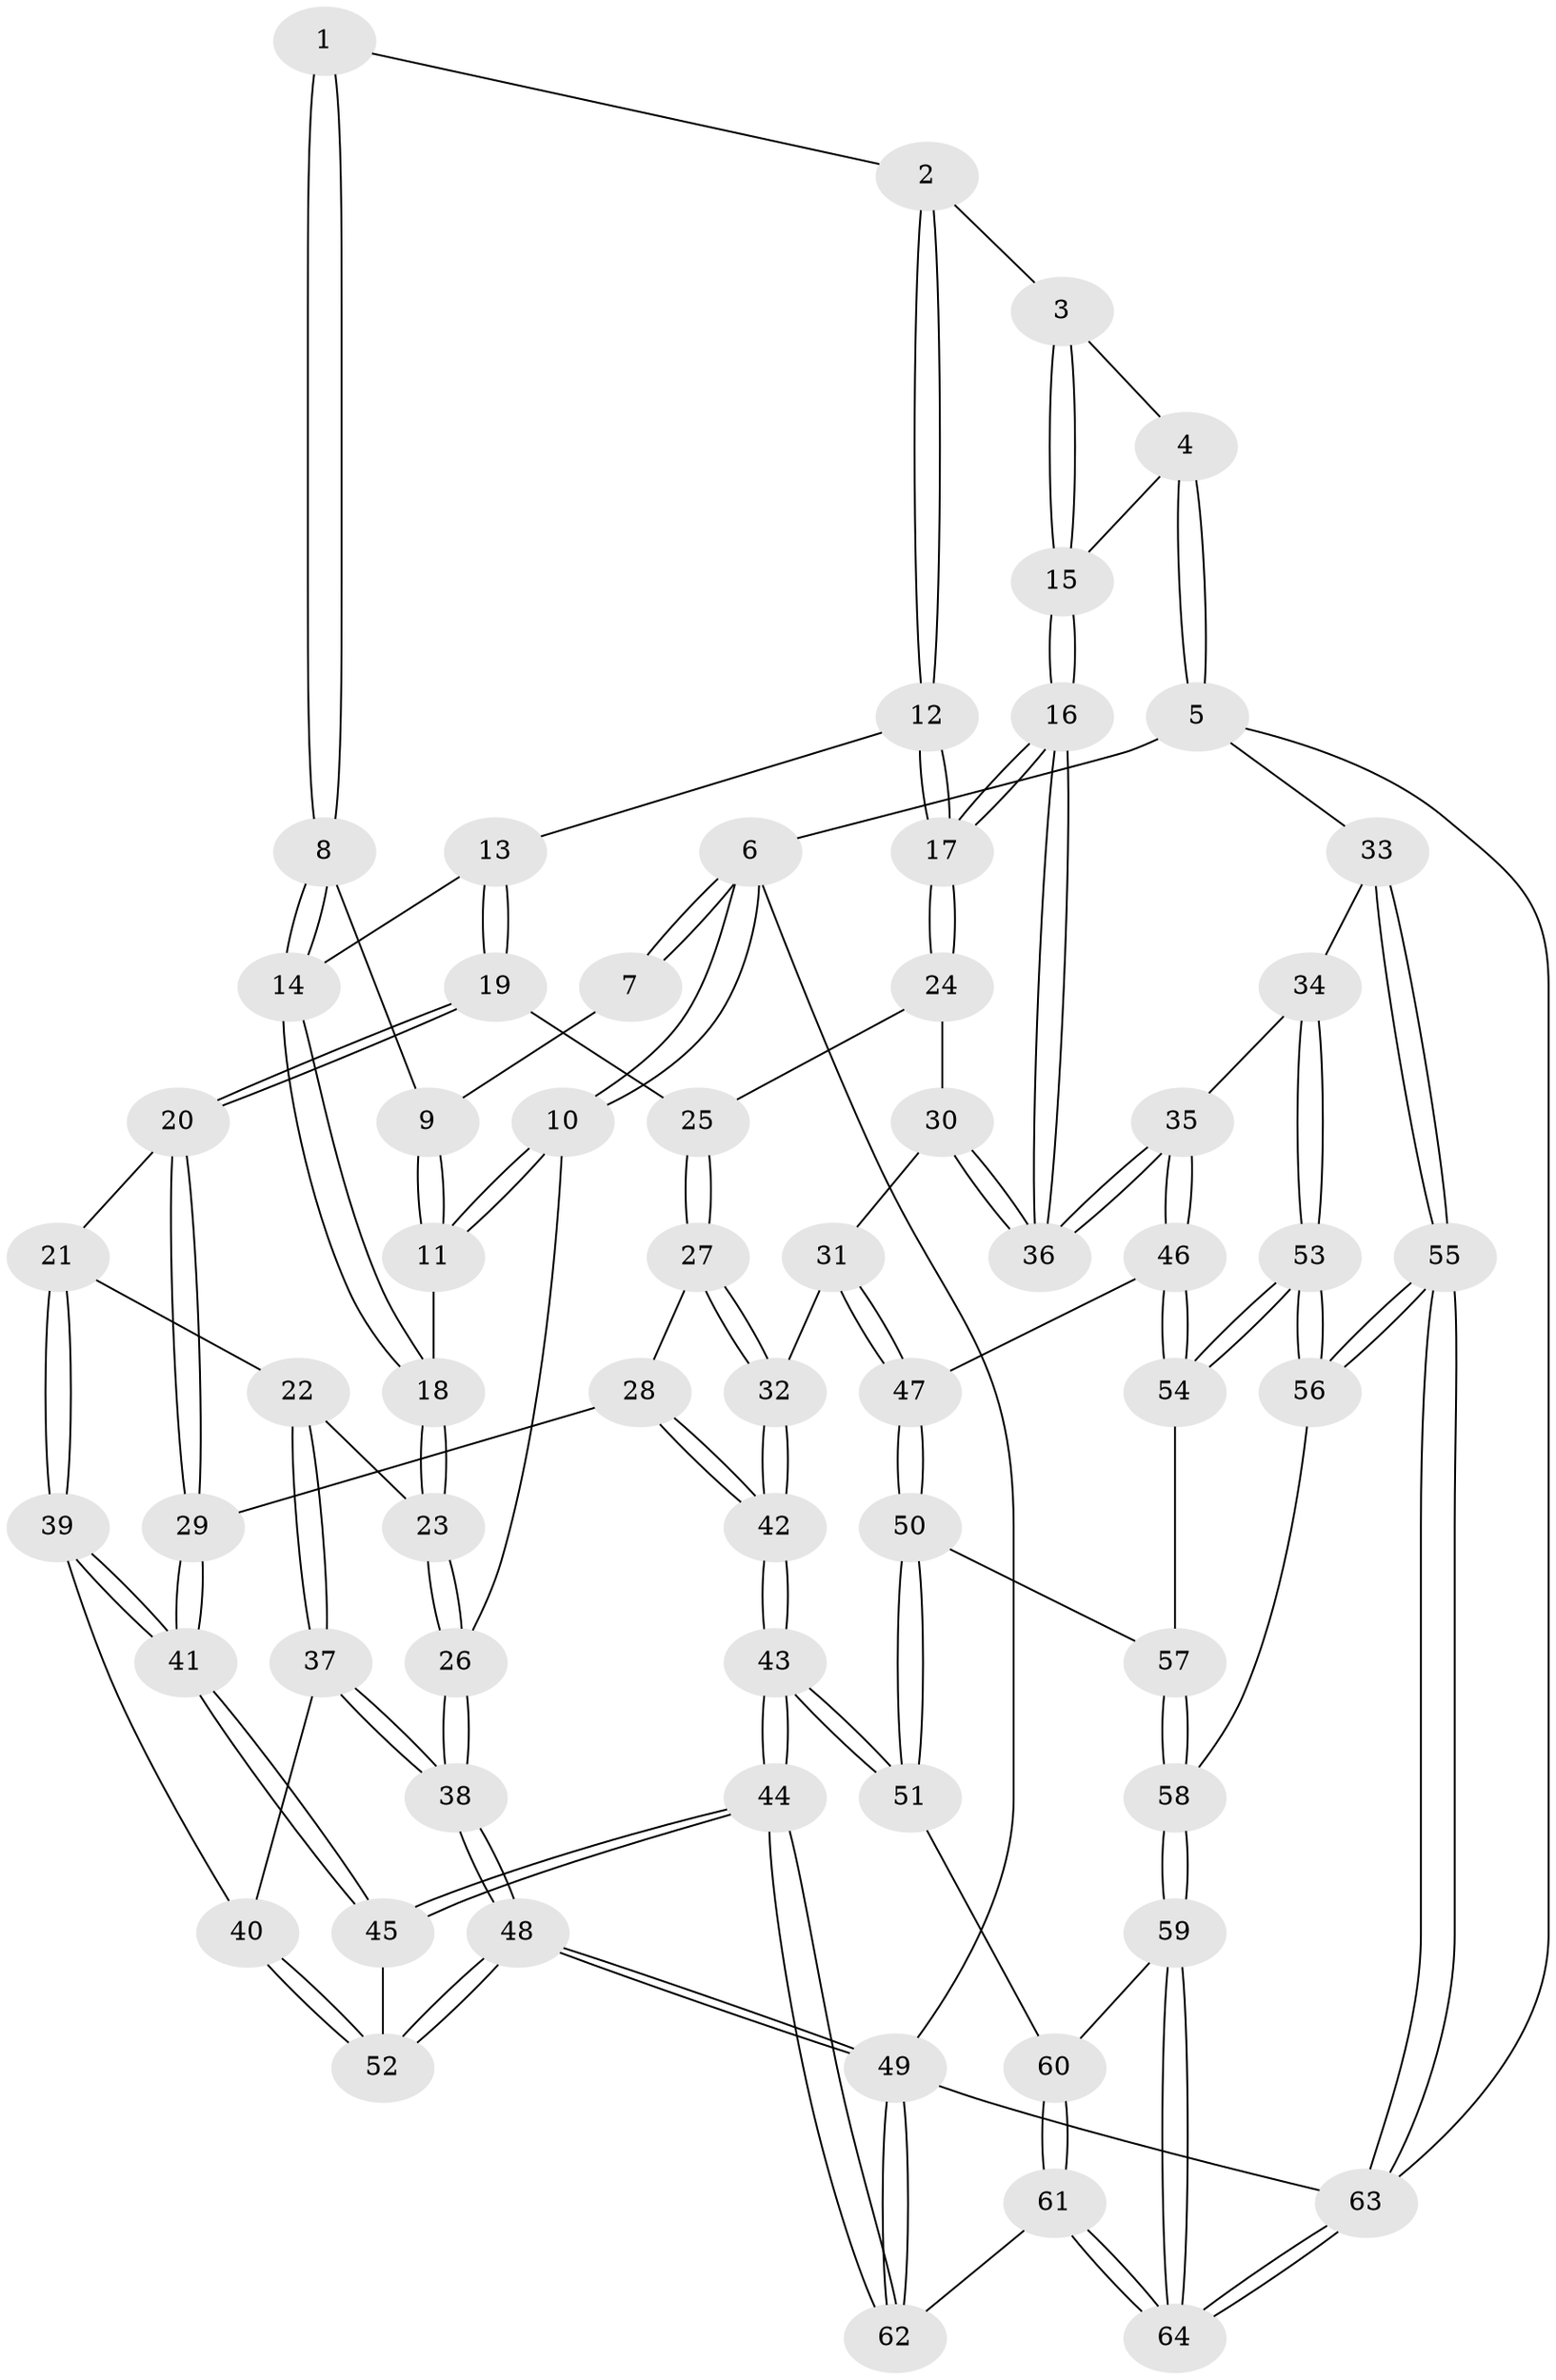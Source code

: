 // coarse degree distribution, {2: 0.07894736842105263, 3: 0.18421052631578946, 5: 0.3684210526315789, 4: 0.13157894736842105, 6: 0.21052631578947367, 7: 0.02631578947368421}
// Generated by graph-tools (version 1.1) at 2025/06/03/04/25 22:06:22]
// undirected, 64 vertices, 157 edges
graph export_dot {
graph [start="1"]
  node [color=gray90,style=filled];
  1 [pos="+0.36498664873456504+0"];
  2 [pos="+0.5260006477038166+0"];
  3 [pos="+0.6025936407765508+0"];
  4 [pos="+1+0"];
  5 [pos="+1+0"];
  6 [pos="+0+0"];
  7 [pos="+0.1586483344314489+0"];
  8 [pos="+0.28107726201185246+0.13129502271983298"];
  9 [pos="+0.14459810804981021+0.14537059827001197"];
  10 [pos="+0+0"];
  11 [pos="+0.09454417873803646+0.1837342897605302"];
  12 [pos="+0.4458497737094488+0.27954907411899"];
  13 [pos="+0.408359424769044+0.2985368160550842"];
  14 [pos="+0.28281069731772296+0.23300595243134423"];
  15 [pos="+0.7610796186255054+0.302569381023987"];
  16 [pos="+0.7792385232892471+0.3845096271090035"];
  17 [pos="+0.7676751472225031+0.3824869145080052"];
  18 [pos="+0.16674063158846028+0.31289136873607376"];
  19 [pos="+0.3948800935291239+0.35746932660073866"];
  20 [pos="+0.25073127974654463+0.46246711281829267"];
  21 [pos="+0.20697786288149203+0.4490731219696179"];
  22 [pos="+0.1703706929151407+0.427063598968545"];
  23 [pos="+0.14916321012457281+0.36152782591510924"];
  24 [pos="+0.4407659884815764+0.437317009867765"];
  25 [pos="+0.44028401539656414+0.43714276089360343"];
  26 [pos="+0+0.3024216107035253"];
  27 [pos="+0.4238842559784302+0.46222409755395594"];
  28 [pos="+0.36746125089515586+0.5366791135265986"];
  29 [pos="+0.27474889840457356+0.4913562638880201"];
  30 [pos="+0.5088608393852279+0.5300885228095767"];
  31 [pos="+0.4937259986073632+0.5524047732300628"];
  32 [pos="+0.4747938578425005+0.5641273511866642"];
  33 [pos="+1+0.4421829957855818"];
  34 [pos="+0.9583760475892564+0.4524242568055807"];
  35 [pos="+0.8451649941829319+0.4431989463065657"];
  36 [pos="+0.7901562797698246+0.3981445367450179"];
  37 [pos="+0.10299647735062764+0.4917452376273699"];
  38 [pos="+0+0.6910568436718874"];
  39 [pos="+0.1848675754434507+0.6143410743886875"];
  40 [pos="+0.156376447953642+0.6225070874382751"];
  41 [pos="+0.2591046082358275+0.6516777710242568"];
  42 [pos="+0.4120914636632422+0.6076767421538065"];
  43 [pos="+0.3914507548873574+0.8040346194199341"];
  44 [pos="+0.35985152777661455+0.8222895325113412"];
  45 [pos="+0.3496069966932326+0.8138711406745467"];
  46 [pos="+0.7879857670916425+0.5394737998369007"];
  47 [pos="+0.6256785890028036+0.686994537773272"];
  48 [pos="+0+0.7050622327334906"];
  49 [pos="+0+1"];
  50 [pos="+0.5913437602095726+0.7342646733745328"];
  51 [pos="+0.472515435001537+0.8002220937082412"];
  52 [pos="+0.057014984103154344+0.7033089172336978"];
  53 [pos="+0.9126473785958645+0.8511639060201779"];
  54 [pos="+0.7986166924626846+0.7764284181414934"];
  55 [pos="+1+1"];
  56 [pos="+0.9264406106450482+0.8833322038121232"];
  57 [pos="+0.7328200974416927+0.8480890643938154"];
  58 [pos="+0.7368217281084546+0.8868080570308325"];
  59 [pos="+0.7107624751414121+0.9518085229117682"];
  60 [pos="+0.5653339396150813+0.8930278866654324"];
  61 [pos="+0.5845590684620562+1"];
  62 [pos="+0.22861372158521942+1"];
  63 [pos="+1+1"];
  64 [pos="+0.7952928689783247+1"];
  1 -- 2;
  1 -- 8;
  1 -- 8;
  2 -- 3;
  2 -- 12;
  2 -- 12;
  3 -- 4;
  3 -- 15;
  3 -- 15;
  4 -- 5;
  4 -- 5;
  4 -- 15;
  5 -- 6;
  5 -- 33;
  5 -- 63;
  6 -- 7;
  6 -- 7;
  6 -- 10;
  6 -- 10;
  6 -- 49;
  7 -- 9;
  8 -- 9;
  8 -- 14;
  8 -- 14;
  9 -- 11;
  9 -- 11;
  10 -- 11;
  10 -- 11;
  10 -- 26;
  11 -- 18;
  12 -- 13;
  12 -- 17;
  12 -- 17;
  13 -- 14;
  13 -- 19;
  13 -- 19;
  14 -- 18;
  14 -- 18;
  15 -- 16;
  15 -- 16;
  16 -- 17;
  16 -- 17;
  16 -- 36;
  16 -- 36;
  17 -- 24;
  17 -- 24;
  18 -- 23;
  18 -- 23;
  19 -- 20;
  19 -- 20;
  19 -- 25;
  20 -- 21;
  20 -- 29;
  20 -- 29;
  21 -- 22;
  21 -- 39;
  21 -- 39;
  22 -- 23;
  22 -- 37;
  22 -- 37;
  23 -- 26;
  23 -- 26;
  24 -- 25;
  24 -- 30;
  25 -- 27;
  25 -- 27;
  26 -- 38;
  26 -- 38;
  27 -- 28;
  27 -- 32;
  27 -- 32;
  28 -- 29;
  28 -- 42;
  28 -- 42;
  29 -- 41;
  29 -- 41;
  30 -- 31;
  30 -- 36;
  30 -- 36;
  31 -- 32;
  31 -- 47;
  31 -- 47;
  32 -- 42;
  32 -- 42;
  33 -- 34;
  33 -- 55;
  33 -- 55;
  34 -- 35;
  34 -- 53;
  34 -- 53;
  35 -- 36;
  35 -- 36;
  35 -- 46;
  35 -- 46;
  37 -- 38;
  37 -- 38;
  37 -- 40;
  38 -- 48;
  38 -- 48;
  39 -- 40;
  39 -- 41;
  39 -- 41;
  40 -- 52;
  40 -- 52;
  41 -- 45;
  41 -- 45;
  42 -- 43;
  42 -- 43;
  43 -- 44;
  43 -- 44;
  43 -- 51;
  43 -- 51;
  44 -- 45;
  44 -- 45;
  44 -- 62;
  44 -- 62;
  45 -- 52;
  46 -- 47;
  46 -- 54;
  46 -- 54;
  47 -- 50;
  47 -- 50;
  48 -- 49;
  48 -- 49;
  48 -- 52;
  48 -- 52;
  49 -- 62;
  49 -- 62;
  49 -- 63;
  50 -- 51;
  50 -- 51;
  50 -- 57;
  51 -- 60;
  53 -- 54;
  53 -- 54;
  53 -- 56;
  53 -- 56;
  54 -- 57;
  55 -- 56;
  55 -- 56;
  55 -- 63;
  55 -- 63;
  56 -- 58;
  57 -- 58;
  57 -- 58;
  58 -- 59;
  58 -- 59;
  59 -- 60;
  59 -- 64;
  59 -- 64;
  60 -- 61;
  60 -- 61;
  61 -- 62;
  61 -- 64;
  61 -- 64;
  63 -- 64;
  63 -- 64;
}
